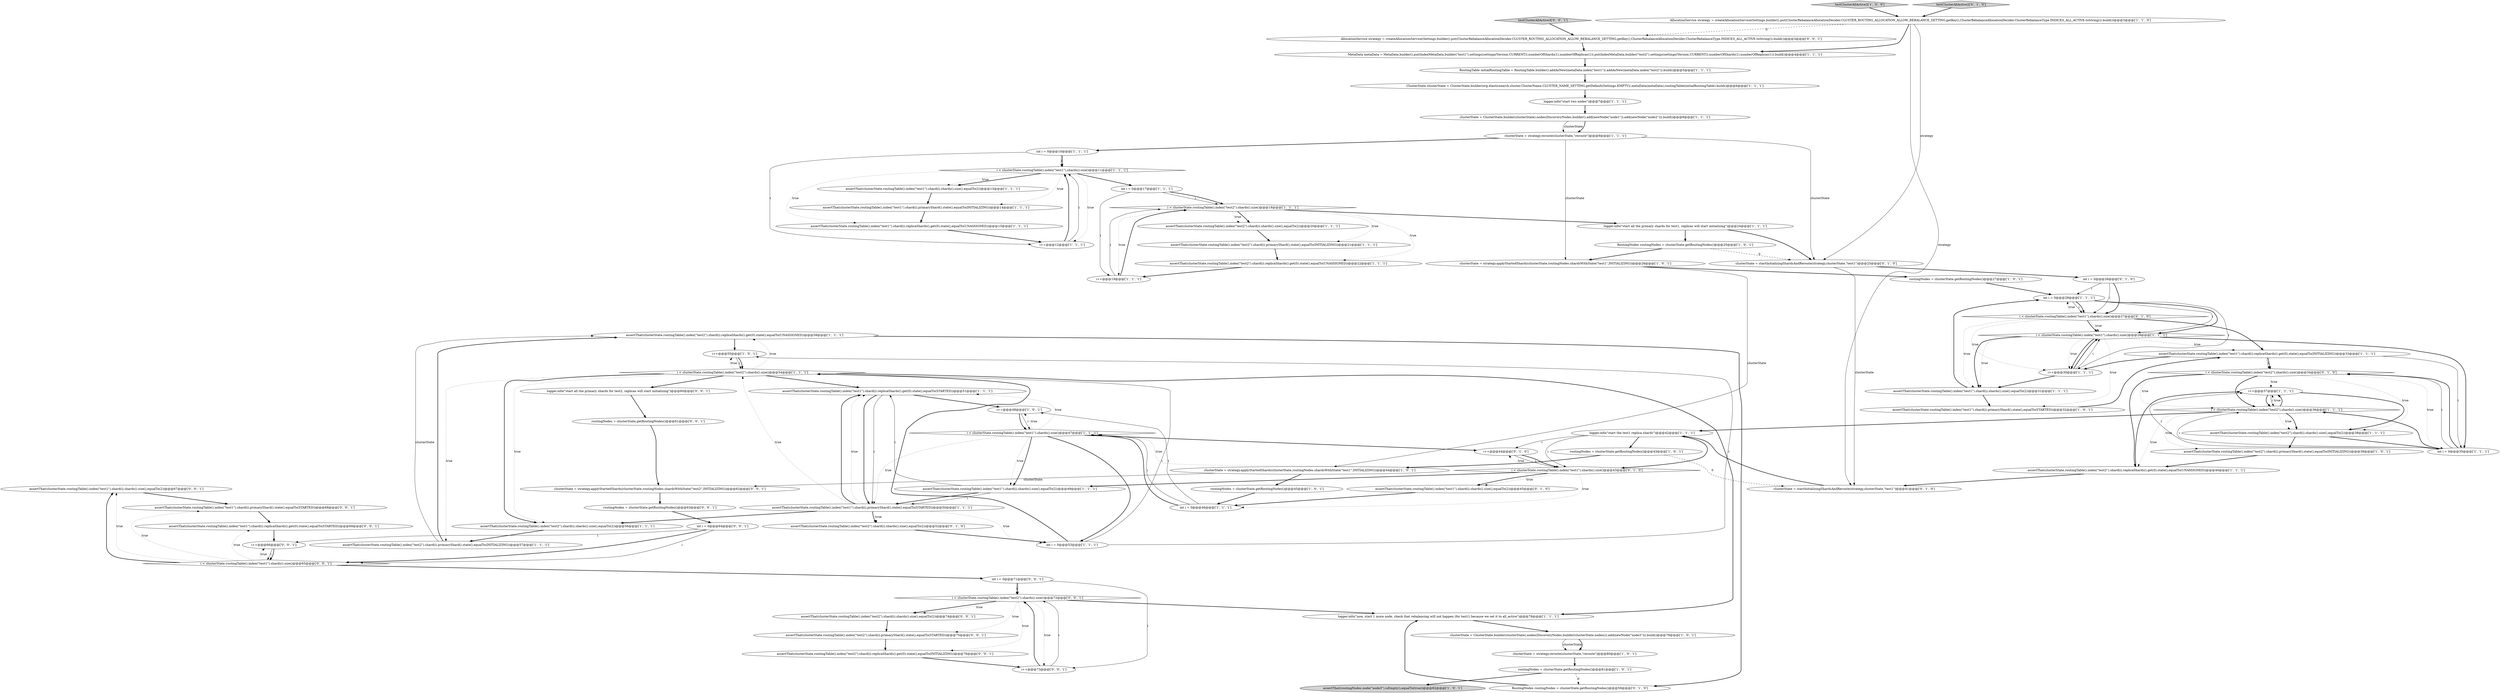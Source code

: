 digraph {
83 [style = filled, label = "assertThat(clusterState.routingTable().index(\"test1\").shard(i).shards().size(),equalTo(2))@@@67@@@['0', '0', '1']", fillcolor = white, shape = ellipse image = "AAA0AAABBB3BBB"];
32 [style = filled, label = "assertThat(routingNodes.node(\"node3\").isEmpty(),equalTo(true))@@@82@@@['1', '0', '1']", fillcolor = lightgray, shape = ellipse image = "AAA0AAABBB1BBB"];
80 [style = filled, label = "clusterState = strategy.applyStartedShards(clusterState,routingNodes.shardsWithState(\"test2\",INITIALIZING))@@@62@@@['0', '0', '1']", fillcolor = white, shape = ellipse image = "AAA0AAABBB3BBB"];
78 [style = filled, label = "logger.info(\"start all the primary shards for test2, replicas will start initializing\")@@@60@@@['0', '0', '1']", fillcolor = white, shape = ellipse image = "AAA0AAABBB3BBB"];
19 [style = filled, label = "i < clusterState.routingTable().index(\"test2\").shards().size()@@@54@@@['1', '1', '1']", fillcolor = white, shape = diamond image = "AAA0AAABBB1BBB"];
47 [style = filled, label = "clusterState = ClusterState.builder(clusterState).nodes(DiscoveryNodes.builder().add(newNode(\"node1\")).add(newNode(\"node2\"))).build()@@@8@@@['1', '1', '1']", fillcolor = white, shape = ellipse image = "AAA0AAABBB1BBB"];
31 [style = filled, label = "i++@@@55@@@['1', '0', '1']", fillcolor = white, shape = ellipse image = "AAA0AAABBB1BBB"];
14 [style = filled, label = "assertThat(clusterState.routingTable().index(\"test2\").shard(i).primaryShard().state(),equalTo(INITIALIZING))@@@39@@@['1', '0', '1']", fillcolor = white, shape = ellipse image = "AAA0AAABBB1BBB"];
51 [style = filled, label = "int i = 0@@@28@@@['1', '1', '1']", fillcolor = white, shape = ellipse image = "AAA0AAABBB1BBB"];
58 [style = filled, label = "clusterState = startInitializingShardsAndReroute(strategy,clusterState,\"test1\")@@@41@@@['0', '1', '0']", fillcolor = white, shape = ellipse image = "AAA1AAABBB2BBB"];
13 [style = filled, label = "assertThat(clusterState.routingTable().index(\"test1\").shard(i).primaryShard().state(),equalTo(INITIALIZING))@@@14@@@['1', '1', '1']", fillcolor = white, shape = ellipse image = "AAA0AAABBB1BBB"];
44 [style = filled, label = "assertThat(clusterState.routingTable().index(\"test2\").shard(i).shards().size(),equalTo(2))@@@20@@@['1', '1', '1']", fillcolor = white, shape = ellipse image = "AAA0AAABBB1BBB"];
3 [style = filled, label = "i < clusterState.routingTable().index(\"test1\").shards().size()@@@29@@@['1', '1', '1']", fillcolor = white, shape = diamond image = "AAA0AAABBB1BBB"];
37 [style = filled, label = "assertThat(clusterState.routingTable().index(\"test2\").shard(i).shards().size(),equalTo(2))@@@56@@@['1', '1', '1']", fillcolor = white, shape = ellipse image = "AAA0AAABBB1BBB"];
77 [style = filled, label = "int i = 0@@@71@@@['0', '0', '1']", fillcolor = white, shape = ellipse image = "AAA0AAABBB3BBB"];
73 [style = filled, label = "assertThat(clusterState.routingTable().index(\"test2\").shard(i).replicaShards().get(0).state(),equalTo(INITIALIZING))@@@76@@@['0', '0', '1']", fillcolor = white, shape = ellipse image = "AAA0AAABBB3BBB"];
22 [style = filled, label = "clusterState = ClusterState.builder(clusterState).nodes(DiscoveryNodes.builder(clusterState.nodes()).add(newNode(\"node3\"))).build()@@@79@@@['1', '0', '1']", fillcolor = white, shape = ellipse image = "AAA0AAABBB1BBB"];
0 [style = filled, label = "assertThat(clusterState.routingTable().index(\"test1\").shard(i).primaryShard().state(),equalTo(STARTED))@@@50@@@['1', '1', '1']", fillcolor = white, shape = ellipse image = "AAA0AAABBB1BBB"];
28 [style = filled, label = "assertThat(clusterState.routingTable().index(\"test1\").shard(i).replicaShards().get(0).state(),equalTo(INITIALIZING))@@@33@@@['1', '1', '1']", fillcolor = white, shape = ellipse image = "AAA0AAABBB1BBB"];
35 [style = filled, label = "int i = 0@@@17@@@['1', '1', '1']", fillcolor = white, shape = ellipse image = "AAA0AAABBB1BBB"];
11 [style = filled, label = "int i = 0@@@46@@@['1', '1', '1']", fillcolor = white, shape = ellipse image = "AAA0AAABBB1BBB"];
53 [style = filled, label = "i < clusterState.routingTable().index(\"test1\").shards().size()@@@47@@@['1', '1', '1']", fillcolor = white, shape = diamond image = "AAA0AAABBB1BBB"];
74 [style = filled, label = "assertThat(clusterState.routingTable().index(\"test1\").shard(i).primaryShard().state(),equalTo(STARTED))@@@68@@@['0', '0', '1']", fillcolor = white, shape = ellipse image = "AAA0AAABBB3BBB"];
29 [style = filled, label = "logger.info(\"now, start 1 more node, check that rebalancing will not happen (for test1) because we set it to all_active\")@@@78@@@['1', '1', '1']", fillcolor = white, shape = ellipse image = "AAA0AAABBB1BBB"];
72 [style = filled, label = "int i = 0@@@64@@@['0', '0', '1']", fillcolor = white, shape = ellipse image = "AAA0AAABBB3BBB"];
81 [style = filled, label = "i < clusterState.routingTable().index(\"test2\").shards().size()@@@72@@@['0', '0', '1']", fillcolor = white, shape = diamond image = "AAA0AAABBB3BBB"];
45 [style = filled, label = "logger.info(\"start all the primary shards for test1, replicas will start initializing\")@@@24@@@['1', '1', '1']", fillcolor = white, shape = ellipse image = "AAA0AAABBB1BBB"];
82 [style = filled, label = "assertThat(clusterState.routingTable().index(\"test1\").shard(i).replicaShards().get(0).state(),equalTo(STARTED))@@@69@@@['0', '0', '1']", fillcolor = white, shape = ellipse image = "AAA0AAABBB3BBB"];
54 [style = filled, label = "routingNodes = clusterState.getRoutingNodes()@@@27@@@['1', '0', '1']", fillcolor = white, shape = ellipse image = "AAA0AAABBB1BBB"];
48 [style = filled, label = "i++@@@37@@@['1', '1', '1']", fillcolor = white, shape = ellipse image = "AAA0AAABBB1BBB"];
1 [style = filled, label = "AllocationService strategy = createAllocationService(Settings.builder().put(ClusterRebalanceAllocationDecider.CLUSTER_ROUTING_ALLOCATION_ALLOW_REBALANCE_SETTING.getKey(),ClusterRebalanceAllocationDecider.ClusterRebalanceType.INDICES_ALL_ACTIVE.toString()).build())@@@3@@@['1', '1', '0']", fillcolor = white, shape = ellipse image = "AAA0AAABBB1BBB"];
61 [style = filled, label = "i++@@@44@@@['0', '1', '0']", fillcolor = white, shape = ellipse image = "AAA0AAABBB2BBB"];
4 [style = filled, label = "assertThat(clusterState.routingTable().index(\"test1\").shard(i).shards().size(),equalTo(2))@@@13@@@['1', '1', '1']", fillcolor = white, shape = ellipse image = "AAA0AAABBB1BBB"];
39 [style = filled, label = "ClusterState clusterState = ClusterState.builder(org.elasticsearch.cluster.ClusterName.CLUSTER_NAME_SETTING.getDefault(Settings.EMPTY)).metaData(metaData).routingTable(initialRoutingTable).build()@@@6@@@['1', '1', '1']", fillcolor = white, shape = ellipse image = "AAA0AAABBB1BBB"];
49 [style = filled, label = "i < clusterState.routingTable().index(\"test2\").shards().size()@@@18@@@['1', '1', '1']", fillcolor = white, shape = diamond image = "AAA0AAABBB1BBB"];
41 [style = filled, label = "clusterState = strategy.reroute(clusterState,\"reroute\")@@@80@@@['1', '0', '1']", fillcolor = white, shape = ellipse image = "AAA0AAABBB1BBB"];
20 [style = filled, label = "i < clusterState.routingTable().index(\"test1\").shards().size()@@@11@@@['1', '1', '1']", fillcolor = white, shape = diamond image = "AAA0AAABBB1BBB"];
5 [style = filled, label = "RoutingTable initialRoutingTable = RoutingTable.builder().addAsNew(metaData.index(\"test1\")).addAsNew(metaData.index(\"test2\")).build()@@@5@@@['1', '1', '1']", fillcolor = white, shape = ellipse image = "AAA0AAABBB1BBB"];
43 [style = filled, label = "logger.info(\"start two nodes\")@@@7@@@['1', '1', '1']", fillcolor = white, shape = ellipse image = "AAA0AAABBB1BBB"];
55 [style = filled, label = "i++@@@12@@@['1', '1', '1']", fillcolor = white, shape = ellipse image = "AAA0AAABBB1BBB"];
56 [style = filled, label = "i++@@@30@@@['1', '1', '1']", fillcolor = white, shape = ellipse image = "AAA0AAABBB1BBB"];
36 [style = filled, label = "int i = 0@@@53@@@['1', '1', '1']", fillcolor = white, shape = ellipse image = "AAA0AAABBB1BBB"];
50 [style = filled, label = "clusterState = strategy.applyStartedShards(clusterState,routingNodes.shardsWithState(\"test1\",INITIALIZING))@@@26@@@['1', '0', '1']", fillcolor = white, shape = ellipse image = "AAA0AAABBB1BBB"];
23 [style = filled, label = "assertThat(clusterState.routingTable().index(\"test2\").shard(i).replicaShards().get(0).state(),equalTo(UNASSIGNED))@@@40@@@['1', '1', '1']", fillcolor = white, shape = ellipse image = "AAA0AAABBB1BBB"];
69 [style = filled, label = "i++@@@66@@@['0', '0', '1']", fillcolor = white, shape = ellipse image = "AAA0AAABBB3BBB"];
10 [style = filled, label = "testClusterAllActive2['1', '0', '0']", fillcolor = lightgray, shape = diamond image = "AAA0AAABBB1BBB"];
33 [style = filled, label = "assertThat(clusterState.routingTable().index(\"test1\").shard(i).shards().size(),equalTo(2))@@@31@@@['1', '1', '1']", fillcolor = white, shape = ellipse image = "AAA0AAABBB1BBB"];
17 [style = filled, label = "RoutingNodes routingNodes = clusterState.getRoutingNodes()@@@25@@@['1', '0', '1']", fillcolor = white, shape = ellipse image = "AAA0AAABBB1BBB"];
79 [style = filled, label = "i < clusterState.routingTable().index(\"test1\").shards().size()@@@65@@@['0', '0', '1']", fillcolor = white, shape = diamond image = "AAA0AAABBB3BBB"];
34 [style = filled, label = "i++@@@19@@@['1', '1', '1']", fillcolor = white, shape = ellipse image = "AAA0AAABBB1BBB"];
71 [style = filled, label = "testClusterAllActive3['0', '0', '1']", fillcolor = lightgray, shape = diamond image = "AAA0AAABBB3BBB"];
64 [style = filled, label = "i < clusterState.routingTable().index(\"test1\").shards().size()@@@27@@@['0', '1', '0']", fillcolor = white, shape = diamond image = "AAA0AAABBB2BBB"];
84 [style = filled, label = "routingNodes = clusterState.getRoutingNodes()@@@63@@@['0', '0', '1']", fillcolor = white, shape = ellipse image = "AAA0AAABBB3BBB"];
66 [style = filled, label = "assertThat(clusterState.routingTable().index(\"test1\").shard(i).shards().size(),equalTo(2))@@@45@@@['0', '1', '0']", fillcolor = white, shape = ellipse image = "AAA0AAABBB2BBB"];
26 [style = filled, label = "routingNodes = clusterState.getRoutingNodes()@@@43@@@['1', '0', '1']", fillcolor = white, shape = ellipse image = "AAA0AAABBB1BBB"];
42 [style = filled, label = "routingNodes = clusterState.getRoutingNodes()@@@81@@@['1', '0', '1']", fillcolor = white, shape = ellipse image = "AAA0AAABBB1BBB"];
7 [style = filled, label = "i++@@@48@@@['1', '0', '1']", fillcolor = white, shape = ellipse image = "AAA0AAABBB1BBB"];
38 [style = filled, label = "assertThat(clusterState.routingTable().index(\"test1\").shard(i).shards().size(),equalTo(2))@@@49@@@['1', '1', '1']", fillcolor = white, shape = ellipse image = "AAA0AAABBB1BBB"];
76 [style = filled, label = "AllocationService strategy = createAllocationService(Settings.builder().put(ClusterRebalanceAllocationDecider.CLUSTER_ROUTING_ALLOCATION_ALLOW_REBALANCE_SETTING.getKey(),ClusterRebalanceAllocationDecider.ClusterRebalanceType.INDICES_ALL_ACTIVE.toString()).build())@@@3@@@['0', '0', '1']", fillcolor = white, shape = ellipse image = "AAA0AAABBB3BBB"];
68 [style = filled, label = "assertThat(clusterState.routingTable().index(\"test2\").shard(i).shards().size(),equalTo(2))@@@74@@@['0', '0', '1']", fillcolor = white, shape = ellipse image = "AAA0AAABBB3BBB"];
62 [style = filled, label = "i < clusterState.routingTable().index(\"test2\").shards().size()@@@34@@@['0', '1', '0']", fillcolor = white, shape = diamond image = "AAA0AAABBB2BBB"];
8 [style = filled, label = "assertThat(clusterState.routingTable().index(\"test2\").shard(i).replicaShards().get(0).state(),equalTo(UNASSIGNED))@@@22@@@['1', '1', '1']", fillcolor = white, shape = ellipse image = "AAA0AAABBB1BBB"];
18 [style = filled, label = "MetaData metaData = MetaData.builder().put(IndexMetaData.builder(\"test1\").settings(settings(Version.CURRENT)).numberOfShards(1).numberOfReplicas(1)).put(IndexMetaData.builder(\"test2\").settings(settings(Version.CURRENT)).numberOfShards(1).numberOfReplicas(1)).build()@@@4@@@['1', '1', '1']", fillcolor = white, shape = ellipse image = "AAA0AAABBB1BBB"];
52 [style = filled, label = "i < clusterState.routingTable().index(\"test2\").shards().size()@@@36@@@['1', '1', '1']", fillcolor = white, shape = diamond image = "AAA0AAABBB1BBB"];
67 [style = filled, label = "assertThat(clusterState.routingTable().index(\"test2\").shard(i).shards().size(),equalTo(2))@@@52@@@['0', '1', '0']", fillcolor = white, shape = ellipse image = "AAA0AAABBB2BBB"];
40 [style = filled, label = "clusterState = strategy.applyStartedShards(clusterState,routingNodes.shardsWithState(\"test1\",INITIALIZING))@@@44@@@['1', '0', '1']", fillcolor = white, shape = ellipse image = "AAA0AAABBB1BBB"];
75 [style = filled, label = "assertThat(clusterState.routingTable().index(\"test2\").shard(i).primaryShard().state(),equalTo(STARTED))@@@75@@@['0', '0', '1']", fillcolor = white, shape = ellipse image = "AAA0AAABBB3BBB"];
21 [style = filled, label = "assertThat(clusterState.routingTable().index(\"test1\").shard(i).primaryShard().state(),equalTo(STARTED))@@@32@@@['1', '0', '1']", fillcolor = white, shape = ellipse image = "AAA0AAABBB1BBB"];
70 [style = filled, label = "routingNodes = clusterState.getRoutingNodes()@@@61@@@['0', '0', '1']", fillcolor = white, shape = ellipse image = "AAA0AAABBB3BBB"];
6 [style = filled, label = "int i = 0@@@10@@@['1', '1', '1']", fillcolor = white, shape = ellipse image = "AAA0AAABBB1BBB"];
15 [style = filled, label = "assertThat(clusterState.routingTable().index(\"test2\").shard(i).shards().size(),equalTo(2))@@@38@@@['1', '1', '1']", fillcolor = white, shape = ellipse image = "AAA0AAABBB1BBB"];
24 [style = filled, label = "assertThat(clusterState.routingTable().index(\"test2\").shard(i).primaryShard().state(),equalTo(INITIALIZING))@@@57@@@['1', '1', '1']", fillcolor = white, shape = ellipse image = "AAA0AAABBB1BBB"];
25 [style = filled, label = "routingNodes = clusterState.getRoutingNodes()@@@45@@@['1', '0', '1']", fillcolor = white, shape = ellipse image = "AAA0AAABBB1BBB"];
16 [style = filled, label = "assertThat(clusterState.routingTable().index(\"test2\").shard(i).replicaShards().get(0).state(),equalTo(UNASSIGNED))@@@58@@@['1', '1', '1']", fillcolor = white, shape = ellipse image = "AAA0AAABBB1BBB"];
65 [style = filled, label = "clusterState = startInitializingShardsAndReroute(strategy,clusterState,\"test1\")@@@25@@@['0', '1', '0']", fillcolor = white, shape = ellipse image = "AAA1AAABBB2BBB"];
12 [style = filled, label = "logger.info(\"start the test1 replica shards\")@@@42@@@['1', '1', '1']", fillcolor = white, shape = ellipse image = "AAA0AAABBB1BBB"];
59 [style = filled, label = "int i = 0@@@26@@@['0', '1', '0']", fillcolor = white, shape = ellipse image = "AAA0AAABBB2BBB"];
60 [style = filled, label = "RoutingNodes routingNodes = clusterState.getRoutingNodes()@@@59@@@['0', '1', '0']", fillcolor = white, shape = ellipse image = "AAA1AAABBB2BBB"];
57 [style = filled, label = "testClusterAllActive2['0', '1', '0']", fillcolor = lightgray, shape = diamond image = "AAA0AAABBB2BBB"];
85 [style = filled, label = "i++@@@73@@@['0', '0', '1']", fillcolor = white, shape = ellipse image = "AAA0AAABBB3BBB"];
9 [style = filled, label = "assertThat(clusterState.routingTable().index(\"test1\").shard(i).replicaShards().get(0).state(),equalTo(UNASSIGNED))@@@15@@@['1', '1', '1']", fillcolor = white, shape = ellipse image = "AAA0AAABBB1BBB"];
30 [style = filled, label = "assertThat(clusterState.routingTable().index(\"test2\").shard(i).primaryShard().state(),equalTo(INITIALIZING))@@@21@@@['1', '1', '1']", fillcolor = white, shape = ellipse image = "AAA0AAABBB1BBB"];
2 [style = filled, label = "clusterState = strategy.reroute(clusterState,\"reroute\")@@@9@@@['1', '1', '1']", fillcolor = white, shape = ellipse image = "AAA0AAABBB1BBB"];
46 [style = filled, label = "int i = 0@@@35@@@['1', '1', '1']", fillcolor = white, shape = ellipse image = "AAA0AAABBB1BBB"];
27 [style = filled, label = "assertThat(clusterState.routingTable().index(\"test1\").shard(i).replicaShards().get(0).state(),equalTo(STARTED))@@@51@@@['1', '1', '1']", fillcolor = white, shape = ellipse image = "AAA0AAABBB1BBB"];
63 [style = filled, label = "i < clusterState.routingTable().index(\"test1\").shards().size()@@@43@@@['0', '1', '0']", fillcolor = white, shape = diamond image = "AAA0AAABBB2BBB"];
2->65 [style = solid, label="clusterState"];
22->41 [style = solid, label="clusterState"];
51->64 [style = solid, label="i"];
27->7 [style = bold, label=""];
7->53 [style = bold, label=""];
59->64 [style = bold, label=""];
55->20 [style = solid, label="i"];
42->32 [style = bold, label=""];
12->61 [style = solid, label="i"];
11->53 [style = solid, label="i"];
74->82 [style = bold, label=""];
17->50 [style = bold, label=""];
34->49 [style = bold, label=""];
38->27 [style = solid, label="i"];
27->0 [style = solid, label="i"];
81->73 [style = dotted, label="true"];
1->18 [style = bold, label=""];
52->23 [style = dotted, label="true"];
16->60 [style = bold, label=""];
0->67 [style = dotted, label="true"];
17->65 [style = dashed, label="0"];
19->27 [style = bold, label=""];
33->21 [style = bold, label=""];
28->46 [style = solid, label="i"];
51->3 [style = solid, label="i"];
0->27 [style = bold, label=""];
47->2 [style = solid, label="clusterState"];
81->68 [style = bold, label=""];
46->62 [style = solid, label="i"];
40->80 [style = solid, label="clusterState"];
19->29 [style = bold, label=""];
81->29 [style = bold, label=""];
49->30 [style = dotted, label="true"];
81->68 [style = dotted, label="true"];
26->40 [style = bold, label=""];
28->56 [style = bold, label=""];
19->37 [style = dotted, label="true"];
63->38 [style = bold, label=""];
44->30 [style = bold, label=""];
50->40 [style = solid, label="clusterState"];
52->15 [style = dotted, label="true"];
36->19 [style = solid, label="i"];
19->78 [style = bold, label=""];
45->65 [style = bold, label=""];
13->9 [style = bold, label=""];
54->51 [style = bold, label=""];
11->53 [style = bold, label=""];
80->84 [style = bold, label=""];
40->25 [style = bold, label=""];
53->61 [style = bold, label=""];
83->74 [style = bold, label=""];
6->20 [style = solid, label="i"];
50->54 [style = bold, label=""];
38->0 [style = solid, label="i"];
64->3 [style = bold, label=""];
53->36 [style = bold, label=""];
79->69 [style = dotted, label="true"];
9->55 [style = bold, label=""];
72->79 [style = solid, label="i"];
69->79 [style = solid, label="i"];
33->51 [style = bold, label=""];
24->16 [style = solid, label="clusterState"];
3->46 [style = bold, label=""];
56->33 [style = bold, label=""];
36->19 [style = bold, label=""];
19->24 [style = dotted, label="true"];
73->85 [style = bold, label=""];
7->53 [style = solid, label="i"];
20->4 [style = bold, label=""];
22->41 [style = bold, label=""];
60->29 [style = bold, label=""];
1->76 [style = dashed, label="0"];
51->64 [style = bold, label=""];
6->20 [style = bold, label=""];
63->66 [style = dotted, label="true"];
63->66 [style = bold, label=""];
62->52 [style = dotted, label="true"];
78->70 [style = bold, label=""];
1->65 [style = solid, label="strategy"];
20->35 [style = bold, label=""];
56->3 [style = bold, label=""];
79->82 [style = dotted, label="true"];
53->38 [style = bold, label=""];
31->19 [style = solid, label="i"];
84->72 [style = bold, label=""];
72->69 [style = solid, label="i"];
64->3 [style = dotted, label="true"];
46->52 [style = solid, label="i"];
62->23 [style = bold, label=""];
55->20 [style = bold, label=""];
52->48 [style = dotted, label="true"];
53->0 [style = dotted, label="true"];
14->23 [style = bold, label=""];
79->74 [style = dotted, label="true"];
38->0 [style = bold, label=""];
49->44 [style = bold, label=""];
79->83 [style = bold, label=""];
85->81 [style = solid, label="i"];
77->85 [style = solid, label="i"];
52->12 [style = bold, label=""];
20->55 [style = dotted, label="true"];
5->39 [style = bold, label=""];
28->62 [style = solid, label="i"];
0->19 [style = dotted, label="true"];
3->33 [style = bold, label=""];
26->58 [style = dashed, label="0"];
35->49 [style = solid, label="i"];
62->48 [style = dotted, label="true"];
12->26 [style = bold, label=""];
37->24 [style = bold, label=""];
79->77 [style = bold, label=""];
64->33 [style = dotted, label="true"];
49->45 [style = bold, label=""];
19->37 [style = bold, label=""];
35->34 [style = solid, label="i"];
3->56 [style = dotted, label="true"];
82->69 [style = bold, label=""];
39->43 [style = bold, label=""];
59->51 [style = solid, label="i"];
49->34 [style = dotted, label="true"];
34->49 [style = solid, label="i"];
61->63 [style = solid, label="i"];
81->85 [style = dotted, label="true"];
2->50 [style = solid, label="clusterState"];
62->46 [style = dotted, label="true"];
76->18 [style = bold, label=""];
48->52 [style = bold, label=""];
10->1 [style = bold, label=""];
11->7 [style = solid, label="i"];
19->16 [style = dotted, label="true"];
85->81 [style = bold, label=""];
46->52 [style = bold, label=""];
68->75 [style = bold, label=""];
71->76 [style = bold, label=""];
15->14 [style = bold, label=""];
24->16 [style = bold, label=""];
28->62 [style = bold, label=""];
15->46 [style = bold, label=""];
65->59 [style = bold, label=""];
52->48 [style = bold, label=""];
79->83 [style = dotted, label="true"];
20->13 [style = dotted, label="true"];
0->36 [style = dotted, label="true"];
62->15 [style = dotted, label="true"];
2->6 [style = bold, label=""];
4->13 [style = bold, label=""];
62->52 [style = bold, label=""];
58->12 [style = bold, label=""];
63->11 [style = dotted, label="true"];
23->58 [style = bold, label=""];
53->7 [style = dotted, label="true"];
63->61 [style = dotted, label="true"];
36->31 [style = solid, label="i"];
75->73 [style = bold, label=""];
3->33 [style = dotted, label="true"];
31->19 [style = bold, label=""];
72->79 [style = bold, label=""];
0->37 [style = bold, label=""];
61->63 [style = bold, label=""];
51->56 [style = solid, label="i"];
3->28 [style = dotted, label="true"];
12->63 [style = bold, label=""];
64->56 [style = dotted, label="true"];
3->56 [style = bold, label=""];
59->64 [style = solid, label="i"];
52->14 [style = dotted, label="true"];
49->44 [style = dotted, label="true"];
3->21 [style = dotted, label="true"];
18->5 [style = bold, label=""];
27->0 [style = bold, label=""];
52->15 [style = bold, label=""];
49->8 [style = dotted, label="true"];
12->63 [style = solid, label="i"];
43->47 [style = bold, label=""];
56->3 [style = solid, label="i"];
53->38 [style = dotted, label="true"];
8->34 [style = bold, label=""];
51->3 [style = bold, label=""];
19->31 [style = dotted, label="true"];
25->11 [style = bold, label=""];
66->11 [style = bold, label=""];
0->67 [style = bold, label=""];
64->28 [style = bold, label=""];
46->62 [style = bold, label=""];
6->55 [style = solid, label="i"];
77->81 [style = solid, label="i"];
53->27 [style = dotted, label="true"];
42->60 [style = dashed, label="0"];
47->2 [style = bold, label=""];
81->75 [style = dotted, label="true"];
70->80 [style = bold, label=""];
20->4 [style = dotted, label="true"];
63->53 [style = dotted, label="true"];
0->27 [style = dotted, label="true"];
41->42 [style = bold, label=""];
77->81 [style = bold, label=""];
45->17 [style = bold, label=""];
65->58 [style = solid, label="clusterState"];
67->36 [style = bold, label=""];
23->48 [style = bold, label=""];
16->31 [style = bold, label=""];
57->1 [style = bold, label=""];
29->22 [style = bold, label=""];
35->49 [style = bold, label=""];
30->8 [style = bold, label=""];
46->48 [style = solid, label="i"];
69->79 [style = bold, label=""];
20->9 [style = dotted, label="true"];
64->51 [style = dotted, label="true"];
48->15 [style = bold, label=""];
21->28 [style = bold, label=""];
48->52 [style = solid, label="i"];
1->58 [style = solid, label="strategy"];
}
